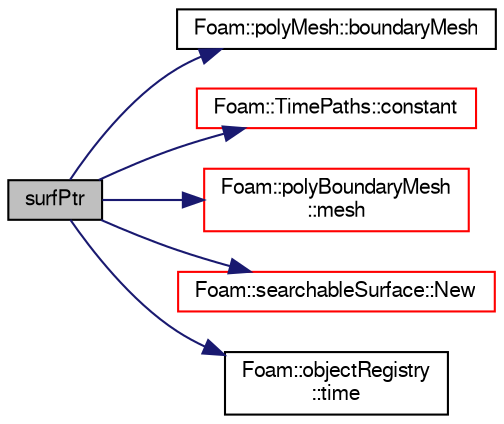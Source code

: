 digraph "surfPtr"
{
  bgcolor="transparent";
  edge [fontname="FreeSans",fontsize="10",labelfontname="FreeSans",labelfontsize="10"];
  node [fontname="FreeSans",fontsize="10",shape=record];
  rankdir="LR";
  Node3282 [label="surfPtr",height=0.2,width=0.4,color="black", fillcolor="grey75", style="filled", fontcolor="black"];
  Node3282 -> Node3283 [color="midnightblue",fontsize="10",style="solid",fontname="FreeSans"];
  Node3283 [label="Foam::polyMesh::boundaryMesh",height=0.2,width=0.4,color="black",URL="$a27410.html#a9f2b68c134340291eda6197f47f25484",tooltip="Return boundary mesh. "];
  Node3282 -> Node3284 [color="midnightblue",fontsize="10",style="solid",fontname="FreeSans"];
  Node3284 [label="Foam::TimePaths::constant",height=0.2,width=0.4,color="red",URL="$a26354.html#ab16cfc6e7be33ff5683a856ae077433c",tooltip="Return constant name. "];
  Node3282 -> Node3286 [color="midnightblue",fontsize="10",style="solid",fontname="FreeSans"];
  Node3286 [label="Foam::polyBoundaryMesh\l::mesh",height=0.2,width=0.4,color="red",URL="$a27402.html#ae78c91f8ff731c07ccc4351d9fe861ba",tooltip="Return the mesh reference. "];
  Node3282 -> Node3462 [color="midnightblue",fontsize="10",style="solid",fontname="FreeSans"];
  Node3462 [label="Foam::searchableSurface::New",height=0.2,width=0.4,color="red",URL="$a25234.html#a9dee63d319c83c226c226575d5f61084",tooltip="Return a reference to the selected searchableSurface. "];
  Node3282 -> Node3463 [color="midnightblue",fontsize="10",style="solid",fontname="FreeSans"];
  Node3463 [label="Foam::objectRegistry\l::time",height=0.2,width=0.4,color="black",URL="$a26326.html#a0d94096809fe3376b29a2a29ca11bb18",tooltip="Return time. "];
}
